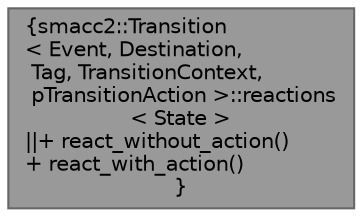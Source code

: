 digraph "smacc2::Transition&lt; Event, Destination, Tag, TransitionContext, pTransitionAction &gt;::reactions&lt; State &gt;"
{
 // LATEX_PDF_SIZE
  bgcolor="transparent";
  edge [fontname=Helvetica,fontsize=10,labelfontname=Helvetica,labelfontsize=10];
  node [fontname=Helvetica,fontsize=10,shape=box,height=0.2,width=0.4];
  Node1 [label="{smacc2::Transition\l\< Event, Destination,\l Tag, TransitionContext,\l pTransitionAction \>::reactions\l\< State \>\n||+ react_without_action()\l+ react_with_action()\l}",height=0.2,width=0.4,color="gray40", fillcolor="grey60", style="filled", fontcolor="black",tooltip=" "];
}
